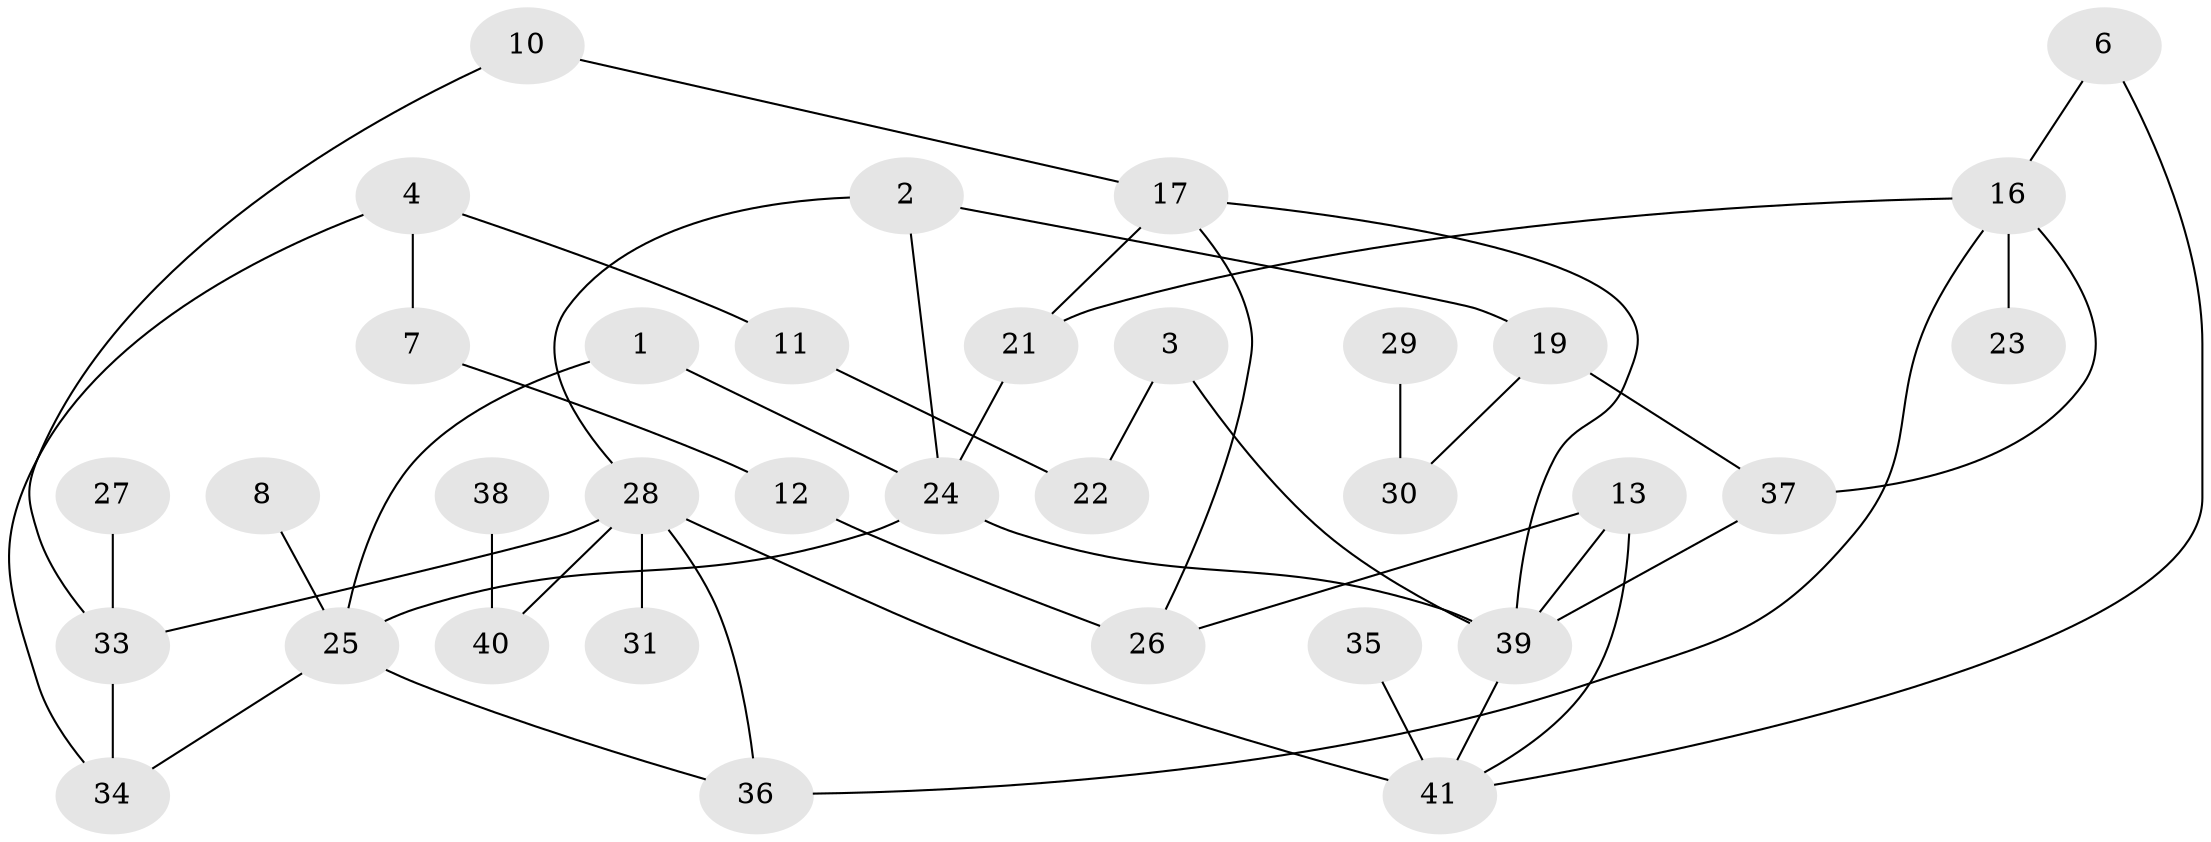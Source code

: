 // original degree distribution, {6: 0.012195121951219513, 2: 0.2804878048780488, 1: 0.25609756097560976, 4: 0.17073170731707318, 3: 0.17073170731707318, 5: 0.036585365853658534, 0: 0.07317073170731707}
// Generated by graph-tools (version 1.1) at 2025/00/03/09/25 03:00:52]
// undirected, 34 vertices, 47 edges
graph export_dot {
graph [start="1"]
  node [color=gray90,style=filled];
  1;
  2;
  3;
  4;
  6;
  7;
  8;
  10;
  11;
  12;
  13;
  16;
  17;
  19;
  21;
  22;
  23;
  24;
  25;
  26;
  27;
  28;
  29;
  30;
  31;
  33;
  34;
  35;
  36;
  37;
  38;
  39;
  40;
  41;
  1 -- 24 [weight=1.0];
  1 -- 25 [weight=1.0];
  2 -- 19 [weight=1.0];
  2 -- 24 [weight=1.0];
  2 -- 28 [weight=1.0];
  3 -- 22 [weight=2.0];
  3 -- 39 [weight=1.0];
  4 -- 7 [weight=1.0];
  4 -- 11 [weight=1.0];
  4 -- 34 [weight=1.0];
  6 -- 16 [weight=1.0];
  6 -- 41 [weight=1.0];
  7 -- 12 [weight=1.0];
  8 -- 25 [weight=1.0];
  10 -- 17 [weight=1.0];
  10 -- 33 [weight=1.0];
  11 -- 22 [weight=1.0];
  12 -- 26 [weight=2.0];
  13 -- 26 [weight=1.0];
  13 -- 39 [weight=1.0];
  13 -- 41 [weight=1.0];
  16 -- 21 [weight=1.0];
  16 -- 23 [weight=1.0];
  16 -- 36 [weight=1.0];
  16 -- 37 [weight=1.0];
  17 -- 21 [weight=1.0];
  17 -- 26 [weight=1.0];
  17 -- 39 [weight=1.0];
  19 -- 30 [weight=2.0];
  19 -- 37 [weight=1.0];
  21 -- 24 [weight=1.0];
  24 -- 25 [weight=1.0];
  24 -- 39 [weight=1.0];
  25 -- 34 [weight=1.0];
  25 -- 36 [weight=1.0];
  27 -- 33 [weight=1.0];
  28 -- 31 [weight=1.0];
  28 -- 33 [weight=1.0];
  28 -- 36 [weight=1.0];
  28 -- 40 [weight=1.0];
  28 -- 41 [weight=2.0];
  29 -- 30 [weight=1.0];
  33 -- 34 [weight=1.0];
  35 -- 41 [weight=1.0];
  37 -- 39 [weight=1.0];
  38 -- 40 [weight=2.0];
  39 -- 41 [weight=1.0];
}
